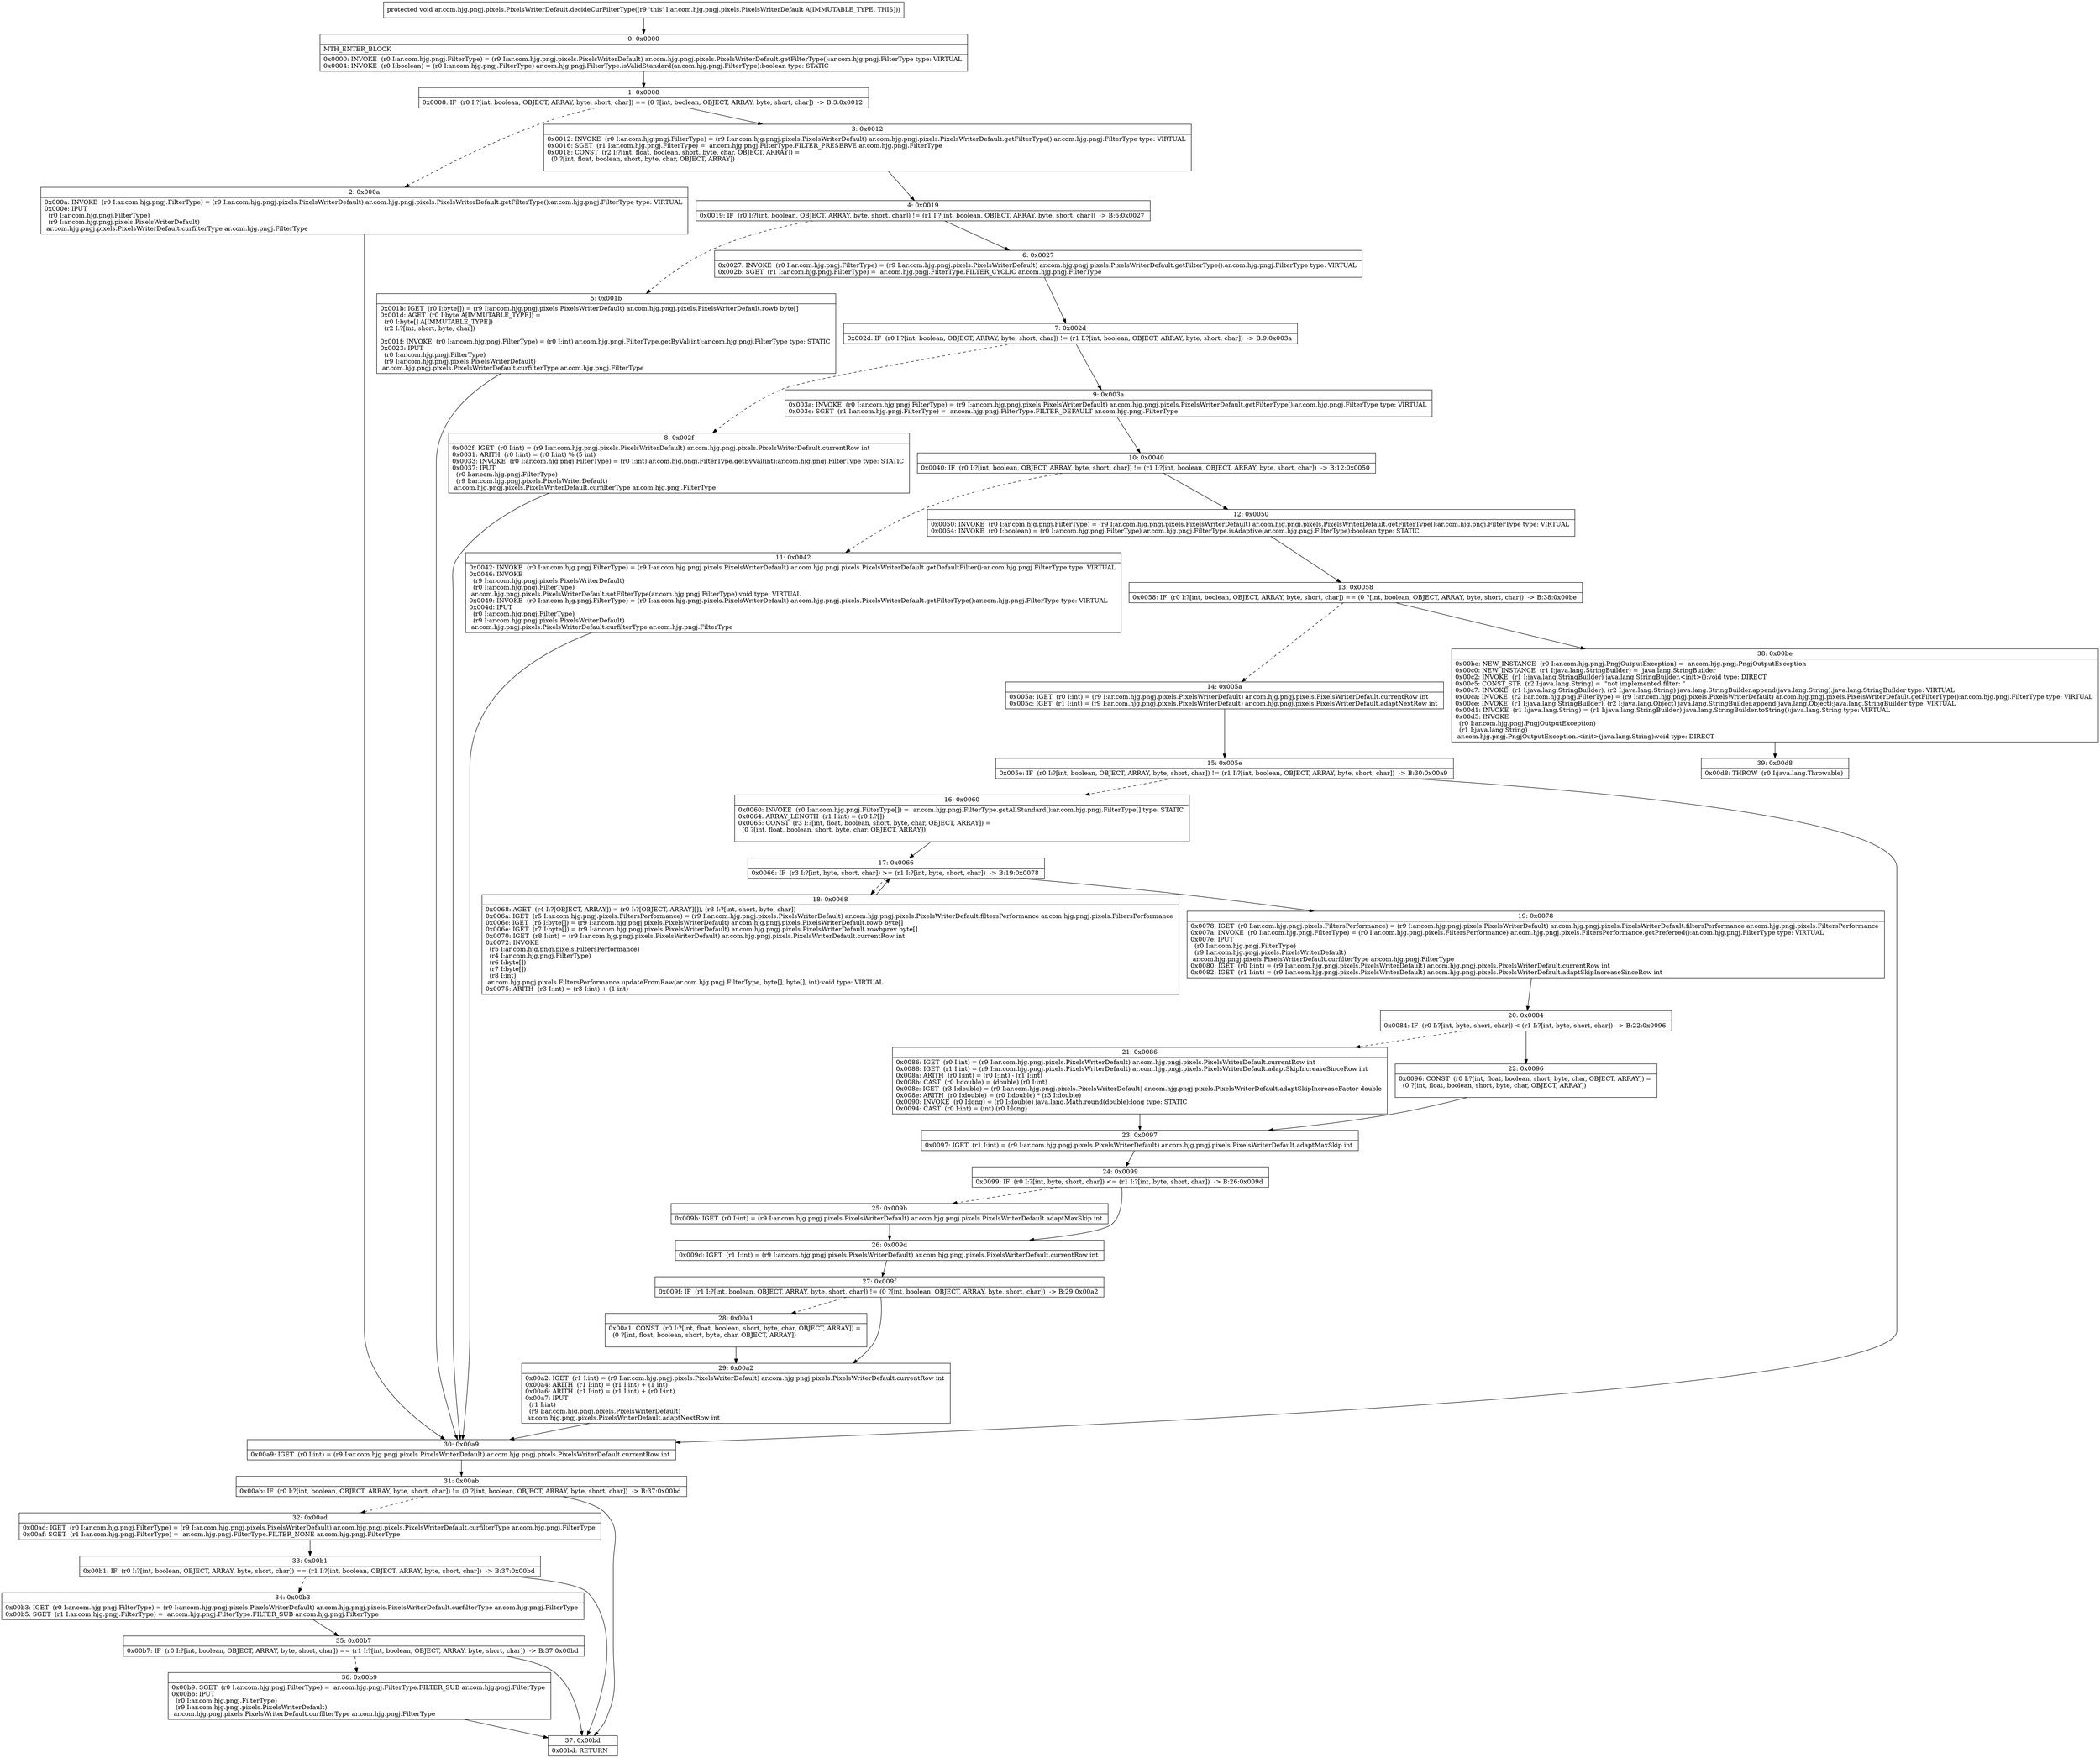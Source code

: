 digraph "CFG forar.com.hjg.pngj.pixels.PixelsWriterDefault.decideCurFilterType()V" {
Node_0 [shape=record,label="{0\:\ 0x0000|MTH_ENTER_BLOCK\l|0x0000: INVOKE  (r0 I:ar.com.hjg.pngj.FilterType) = (r9 I:ar.com.hjg.pngj.pixels.PixelsWriterDefault) ar.com.hjg.pngj.pixels.PixelsWriterDefault.getFilterType():ar.com.hjg.pngj.FilterType type: VIRTUAL \l0x0004: INVOKE  (r0 I:boolean) = (r0 I:ar.com.hjg.pngj.FilterType) ar.com.hjg.pngj.FilterType.isValidStandard(ar.com.hjg.pngj.FilterType):boolean type: STATIC \l}"];
Node_1 [shape=record,label="{1\:\ 0x0008|0x0008: IF  (r0 I:?[int, boolean, OBJECT, ARRAY, byte, short, char]) == (0 ?[int, boolean, OBJECT, ARRAY, byte, short, char])  \-\> B:3:0x0012 \l}"];
Node_2 [shape=record,label="{2\:\ 0x000a|0x000a: INVOKE  (r0 I:ar.com.hjg.pngj.FilterType) = (r9 I:ar.com.hjg.pngj.pixels.PixelsWriterDefault) ar.com.hjg.pngj.pixels.PixelsWriterDefault.getFilterType():ar.com.hjg.pngj.FilterType type: VIRTUAL \l0x000e: IPUT  \l  (r0 I:ar.com.hjg.pngj.FilterType)\l  (r9 I:ar.com.hjg.pngj.pixels.PixelsWriterDefault)\l ar.com.hjg.pngj.pixels.PixelsWriterDefault.curfilterType ar.com.hjg.pngj.FilterType \l}"];
Node_3 [shape=record,label="{3\:\ 0x0012|0x0012: INVOKE  (r0 I:ar.com.hjg.pngj.FilterType) = (r9 I:ar.com.hjg.pngj.pixels.PixelsWriterDefault) ar.com.hjg.pngj.pixels.PixelsWriterDefault.getFilterType():ar.com.hjg.pngj.FilterType type: VIRTUAL \l0x0016: SGET  (r1 I:ar.com.hjg.pngj.FilterType) =  ar.com.hjg.pngj.FilterType.FILTER_PRESERVE ar.com.hjg.pngj.FilterType \l0x0018: CONST  (r2 I:?[int, float, boolean, short, byte, char, OBJECT, ARRAY]) = \l  (0 ?[int, float, boolean, short, byte, char, OBJECT, ARRAY])\l \l}"];
Node_4 [shape=record,label="{4\:\ 0x0019|0x0019: IF  (r0 I:?[int, boolean, OBJECT, ARRAY, byte, short, char]) != (r1 I:?[int, boolean, OBJECT, ARRAY, byte, short, char])  \-\> B:6:0x0027 \l}"];
Node_5 [shape=record,label="{5\:\ 0x001b|0x001b: IGET  (r0 I:byte[]) = (r9 I:ar.com.hjg.pngj.pixels.PixelsWriterDefault) ar.com.hjg.pngj.pixels.PixelsWriterDefault.rowb byte[] \l0x001d: AGET  (r0 I:byte A[IMMUTABLE_TYPE]) = \l  (r0 I:byte[] A[IMMUTABLE_TYPE])\l  (r2 I:?[int, short, byte, char])\l \l0x001f: INVOKE  (r0 I:ar.com.hjg.pngj.FilterType) = (r0 I:int) ar.com.hjg.pngj.FilterType.getByVal(int):ar.com.hjg.pngj.FilterType type: STATIC \l0x0023: IPUT  \l  (r0 I:ar.com.hjg.pngj.FilterType)\l  (r9 I:ar.com.hjg.pngj.pixels.PixelsWriterDefault)\l ar.com.hjg.pngj.pixels.PixelsWriterDefault.curfilterType ar.com.hjg.pngj.FilterType \l}"];
Node_6 [shape=record,label="{6\:\ 0x0027|0x0027: INVOKE  (r0 I:ar.com.hjg.pngj.FilterType) = (r9 I:ar.com.hjg.pngj.pixels.PixelsWriterDefault) ar.com.hjg.pngj.pixels.PixelsWriterDefault.getFilterType():ar.com.hjg.pngj.FilterType type: VIRTUAL \l0x002b: SGET  (r1 I:ar.com.hjg.pngj.FilterType) =  ar.com.hjg.pngj.FilterType.FILTER_CYCLIC ar.com.hjg.pngj.FilterType \l}"];
Node_7 [shape=record,label="{7\:\ 0x002d|0x002d: IF  (r0 I:?[int, boolean, OBJECT, ARRAY, byte, short, char]) != (r1 I:?[int, boolean, OBJECT, ARRAY, byte, short, char])  \-\> B:9:0x003a \l}"];
Node_8 [shape=record,label="{8\:\ 0x002f|0x002f: IGET  (r0 I:int) = (r9 I:ar.com.hjg.pngj.pixels.PixelsWriterDefault) ar.com.hjg.pngj.pixels.PixelsWriterDefault.currentRow int \l0x0031: ARITH  (r0 I:int) = (r0 I:int) % (5 int) \l0x0033: INVOKE  (r0 I:ar.com.hjg.pngj.FilterType) = (r0 I:int) ar.com.hjg.pngj.FilterType.getByVal(int):ar.com.hjg.pngj.FilterType type: STATIC \l0x0037: IPUT  \l  (r0 I:ar.com.hjg.pngj.FilterType)\l  (r9 I:ar.com.hjg.pngj.pixels.PixelsWriterDefault)\l ar.com.hjg.pngj.pixels.PixelsWriterDefault.curfilterType ar.com.hjg.pngj.FilterType \l}"];
Node_9 [shape=record,label="{9\:\ 0x003a|0x003a: INVOKE  (r0 I:ar.com.hjg.pngj.FilterType) = (r9 I:ar.com.hjg.pngj.pixels.PixelsWriterDefault) ar.com.hjg.pngj.pixels.PixelsWriterDefault.getFilterType():ar.com.hjg.pngj.FilterType type: VIRTUAL \l0x003e: SGET  (r1 I:ar.com.hjg.pngj.FilterType) =  ar.com.hjg.pngj.FilterType.FILTER_DEFAULT ar.com.hjg.pngj.FilterType \l}"];
Node_10 [shape=record,label="{10\:\ 0x0040|0x0040: IF  (r0 I:?[int, boolean, OBJECT, ARRAY, byte, short, char]) != (r1 I:?[int, boolean, OBJECT, ARRAY, byte, short, char])  \-\> B:12:0x0050 \l}"];
Node_11 [shape=record,label="{11\:\ 0x0042|0x0042: INVOKE  (r0 I:ar.com.hjg.pngj.FilterType) = (r9 I:ar.com.hjg.pngj.pixels.PixelsWriterDefault) ar.com.hjg.pngj.pixels.PixelsWriterDefault.getDefaultFilter():ar.com.hjg.pngj.FilterType type: VIRTUAL \l0x0046: INVOKE  \l  (r9 I:ar.com.hjg.pngj.pixels.PixelsWriterDefault)\l  (r0 I:ar.com.hjg.pngj.FilterType)\l ar.com.hjg.pngj.pixels.PixelsWriterDefault.setFilterType(ar.com.hjg.pngj.FilterType):void type: VIRTUAL \l0x0049: INVOKE  (r0 I:ar.com.hjg.pngj.FilterType) = (r9 I:ar.com.hjg.pngj.pixels.PixelsWriterDefault) ar.com.hjg.pngj.pixels.PixelsWriterDefault.getFilterType():ar.com.hjg.pngj.FilterType type: VIRTUAL \l0x004d: IPUT  \l  (r0 I:ar.com.hjg.pngj.FilterType)\l  (r9 I:ar.com.hjg.pngj.pixels.PixelsWriterDefault)\l ar.com.hjg.pngj.pixels.PixelsWriterDefault.curfilterType ar.com.hjg.pngj.FilterType \l}"];
Node_12 [shape=record,label="{12\:\ 0x0050|0x0050: INVOKE  (r0 I:ar.com.hjg.pngj.FilterType) = (r9 I:ar.com.hjg.pngj.pixels.PixelsWriterDefault) ar.com.hjg.pngj.pixels.PixelsWriterDefault.getFilterType():ar.com.hjg.pngj.FilterType type: VIRTUAL \l0x0054: INVOKE  (r0 I:boolean) = (r0 I:ar.com.hjg.pngj.FilterType) ar.com.hjg.pngj.FilterType.isAdaptive(ar.com.hjg.pngj.FilterType):boolean type: STATIC \l}"];
Node_13 [shape=record,label="{13\:\ 0x0058|0x0058: IF  (r0 I:?[int, boolean, OBJECT, ARRAY, byte, short, char]) == (0 ?[int, boolean, OBJECT, ARRAY, byte, short, char])  \-\> B:38:0x00be \l}"];
Node_14 [shape=record,label="{14\:\ 0x005a|0x005a: IGET  (r0 I:int) = (r9 I:ar.com.hjg.pngj.pixels.PixelsWriterDefault) ar.com.hjg.pngj.pixels.PixelsWriterDefault.currentRow int \l0x005c: IGET  (r1 I:int) = (r9 I:ar.com.hjg.pngj.pixels.PixelsWriterDefault) ar.com.hjg.pngj.pixels.PixelsWriterDefault.adaptNextRow int \l}"];
Node_15 [shape=record,label="{15\:\ 0x005e|0x005e: IF  (r0 I:?[int, boolean, OBJECT, ARRAY, byte, short, char]) != (r1 I:?[int, boolean, OBJECT, ARRAY, byte, short, char])  \-\> B:30:0x00a9 \l}"];
Node_16 [shape=record,label="{16\:\ 0x0060|0x0060: INVOKE  (r0 I:ar.com.hjg.pngj.FilterType[]) =  ar.com.hjg.pngj.FilterType.getAllStandard():ar.com.hjg.pngj.FilterType[] type: STATIC \l0x0064: ARRAY_LENGTH  (r1 I:int) = (r0 I:?[]) \l0x0065: CONST  (r3 I:?[int, float, boolean, short, byte, char, OBJECT, ARRAY]) = \l  (0 ?[int, float, boolean, short, byte, char, OBJECT, ARRAY])\l \l}"];
Node_17 [shape=record,label="{17\:\ 0x0066|0x0066: IF  (r3 I:?[int, byte, short, char]) \>= (r1 I:?[int, byte, short, char])  \-\> B:19:0x0078 \l}"];
Node_18 [shape=record,label="{18\:\ 0x0068|0x0068: AGET  (r4 I:?[OBJECT, ARRAY]) = (r0 I:?[OBJECT, ARRAY][]), (r3 I:?[int, short, byte, char]) \l0x006a: IGET  (r5 I:ar.com.hjg.pngj.pixels.FiltersPerformance) = (r9 I:ar.com.hjg.pngj.pixels.PixelsWriterDefault) ar.com.hjg.pngj.pixels.PixelsWriterDefault.filtersPerformance ar.com.hjg.pngj.pixels.FiltersPerformance \l0x006c: IGET  (r6 I:byte[]) = (r9 I:ar.com.hjg.pngj.pixels.PixelsWriterDefault) ar.com.hjg.pngj.pixels.PixelsWriterDefault.rowb byte[] \l0x006e: IGET  (r7 I:byte[]) = (r9 I:ar.com.hjg.pngj.pixels.PixelsWriterDefault) ar.com.hjg.pngj.pixels.PixelsWriterDefault.rowbprev byte[] \l0x0070: IGET  (r8 I:int) = (r9 I:ar.com.hjg.pngj.pixels.PixelsWriterDefault) ar.com.hjg.pngj.pixels.PixelsWriterDefault.currentRow int \l0x0072: INVOKE  \l  (r5 I:ar.com.hjg.pngj.pixels.FiltersPerformance)\l  (r4 I:ar.com.hjg.pngj.FilterType)\l  (r6 I:byte[])\l  (r7 I:byte[])\l  (r8 I:int)\l ar.com.hjg.pngj.pixels.FiltersPerformance.updateFromRaw(ar.com.hjg.pngj.FilterType, byte[], byte[], int):void type: VIRTUAL \l0x0075: ARITH  (r3 I:int) = (r3 I:int) + (1 int) \l}"];
Node_19 [shape=record,label="{19\:\ 0x0078|0x0078: IGET  (r0 I:ar.com.hjg.pngj.pixels.FiltersPerformance) = (r9 I:ar.com.hjg.pngj.pixels.PixelsWriterDefault) ar.com.hjg.pngj.pixels.PixelsWriterDefault.filtersPerformance ar.com.hjg.pngj.pixels.FiltersPerformance \l0x007a: INVOKE  (r0 I:ar.com.hjg.pngj.FilterType) = (r0 I:ar.com.hjg.pngj.pixels.FiltersPerformance) ar.com.hjg.pngj.pixels.FiltersPerformance.getPreferred():ar.com.hjg.pngj.FilterType type: VIRTUAL \l0x007e: IPUT  \l  (r0 I:ar.com.hjg.pngj.FilterType)\l  (r9 I:ar.com.hjg.pngj.pixels.PixelsWriterDefault)\l ar.com.hjg.pngj.pixels.PixelsWriterDefault.curfilterType ar.com.hjg.pngj.FilterType \l0x0080: IGET  (r0 I:int) = (r9 I:ar.com.hjg.pngj.pixels.PixelsWriterDefault) ar.com.hjg.pngj.pixels.PixelsWriterDefault.currentRow int \l0x0082: IGET  (r1 I:int) = (r9 I:ar.com.hjg.pngj.pixels.PixelsWriterDefault) ar.com.hjg.pngj.pixels.PixelsWriterDefault.adaptSkipIncreaseSinceRow int \l}"];
Node_20 [shape=record,label="{20\:\ 0x0084|0x0084: IF  (r0 I:?[int, byte, short, char]) \< (r1 I:?[int, byte, short, char])  \-\> B:22:0x0096 \l}"];
Node_21 [shape=record,label="{21\:\ 0x0086|0x0086: IGET  (r0 I:int) = (r9 I:ar.com.hjg.pngj.pixels.PixelsWriterDefault) ar.com.hjg.pngj.pixels.PixelsWriterDefault.currentRow int \l0x0088: IGET  (r1 I:int) = (r9 I:ar.com.hjg.pngj.pixels.PixelsWriterDefault) ar.com.hjg.pngj.pixels.PixelsWriterDefault.adaptSkipIncreaseSinceRow int \l0x008a: ARITH  (r0 I:int) = (r0 I:int) \- (r1 I:int) \l0x008b: CAST  (r0 I:double) = (double) (r0 I:int) \l0x008c: IGET  (r3 I:double) = (r9 I:ar.com.hjg.pngj.pixels.PixelsWriterDefault) ar.com.hjg.pngj.pixels.PixelsWriterDefault.adaptSkipIncreaseFactor double \l0x008e: ARITH  (r0 I:double) = (r0 I:double) * (r3 I:double) \l0x0090: INVOKE  (r0 I:long) = (r0 I:double) java.lang.Math.round(double):long type: STATIC \l0x0094: CAST  (r0 I:int) = (int) (r0 I:long) \l}"];
Node_22 [shape=record,label="{22\:\ 0x0096|0x0096: CONST  (r0 I:?[int, float, boolean, short, byte, char, OBJECT, ARRAY]) = \l  (0 ?[int, float, boolean, short, byte, char, OBJECT, ARRAY])\l \l}"];
Node_23 [shape=record,label="{23\:\ 0x0097|0x0097: IGET  (r1 I:int) = (r9 I:ar.com.hjg.pngj.pixels.PixelsWriterDefault) ar.com.hjg.pngj.pixels.PixelsWriterDefault.adaptMaxSkip int \l}"];
Node_24 [shape=record,label="{24\:\ 0x0099|0x0099: IF  (r0 I:?[int, byte, short, char]) \<= (r1 I:?[int, byte, short, char])  \-\> B:26:0x009d \l}"];
Node_25 [shape=record,label="{25\:\ 0x009b|0x009b: IGET  (r0 I:int) = (r9 I:ar.com.hjg.pngj.pixels.PixelsWriterDefault) ar.com.hjg.pngj.pixels.PixelsWriterDefault.adaptMaxSkip int \l}"];
Node_26 [shape=record,label="{26\:\ 0x009d|0x009d: IGET  (r1 I:int) = (r9 I:ar.com.hjg.pngj.pixels.PixelsWriterDefault) ar.com.hjg.pngj.pixels.PixelsWriterDefault.currentRow int \l}"];
Node_27 [shape=record,label="{27\:\ 0x009f|0x009f: IF  (r1 I:?[int, boolean, OBJECT, ARRAY, byte, short, char]) != (0 ?[int, boolean, OBJECT, ARRAY, byte, short, char])  \-\> B:29:0x00a2 \l}"];
Node_28 [shape=record,label="{28\:\ 0x00a1|0x00a1: CONST  (r0 I:?[int, float, boolean, short, byte, char, OBJECT, ARRAY]) = \l  (0 ?[int, float, boolean, short, byte, char, OBJECT, ARRAY])\l \l}"];
Node_29 [shape=record,label="{29\:\ 0x00a2|0x00a2: IGET  (r1 I:int) = (r9 I:ar.com.hjg.pngj.pixels.PixelsWriterDefault) ar.com.hjg.pngj.pixels.PixelsWriterDefault.currentRow int \l0x00a4: ARITH  (r1 I:int) = (r1 I:int) + (1 int) \l0x00a6: ARITH  (r1 I:int) = (r1 I:int) + (r0 I:int) \l0x00a7: IPUT  \l  (r1 I:int)\l  (r9 I:ar.com.hjg.pngj.pixels.PixelsWriterDefault)\l ar.com.hjg.pngj.pixels.PixelsWriterDefault.adaptNextRow int \l}"];
Node_30 [shape=record,label="{30\:\ 0x00a9|0x00a9: IGET  (r0 I:int) = (r9 I:ar.com.hjg.pngj.pixels.PixelsWriterDefault) ar.com.hjg.pngj.pixels.PixelsWriterDefault.currentRow int \l}"];
Node_31 [shape=record,label="{31\:\ 0x00ab|0x00ab: IF  (r0 I:?[int, boolean, OBJECT, ARRAY, byte, short, char]) != (0 ?[int, boolean, OBJECT, ARRAY, byte, short, char])  \-\> B:37:0x00bd \l}"];
Node_32 [shape=record,label="{32\:\ 0x00ad|0x00ad: IGET  (r0 I:ar.com.hjg.pngj.FilterType) = (r9 I:ar.com.hjg.pngj.pixels.PixelsWriterDefault) ar.com.hjg.pngj.pixels.PixelsWriterDefault.curfilterType ar.com.hjg.pngj.FilterType \l0x00af: SGET  (r1 I:ar.com.hjg.pngj.FilterType) =  ar.com.hjg.pngj.FilterType.FILTER_NONE ar.com.hjg.pngj.FilterType \l}"];
Node_33 [shape=record,label="{33\:\ 0x00b1|0x00b1: IF  (r0 I:?[int, boolean, OBJECT, ARRAY, byte, short, char]) == (r1 I:?[int, boolean, OBJECT, ARRAY, byte, short, char])  \-\> B:37:0x00bd \l}"];
Node_34 [shape=record,label="{34\:\ 0x00b3|0x00b3: IGET  (r0 I:ar.com.hjg.pngj.FilterType) = (r9 I:ar.com.hjg.pngj.pixels.PixelsWriterDefault) ar.com.hjg.pngj.pixels.PixelsWriterDefault.curfilterType ar.com.hjg.pngj.FilterType \l0x00b5: SGET  (r1 I:ar.com.hjg.pngj.FilterType) =  ar.com.hjg.pngj.FilterType.FILTER_SUB ar.com.hjg.pngj.FilterType \l}"];
Node_35 [shape=record,label="{35\:\ 0x00b7|0x00b7: IF  (r0 I:?[int, boolean, OBJECT, ARRAY, byte, short, char]) == (r1 I:?[int, boolean, OBJECT, ARRAY, byte, short, char])  \-\> B:37:0x00bd \l}"];
Node_36 [shape=record,label="{36\:\ 0x00b9|0x00b9: SGET  (r0 I:ar.com.hjg.pngj.FilterType) =  ar.com.hjg.pngj.FilterType.FILTER_SUB ar.com.hjg.pngj.FilterType \l0x00bb: IPUT  \l  (r0 I:ar.com.hjg.pngj.FilterType)\l  (r9 I:ar.com.hjg.pngj.pixels.PixelsWriterDefault)\l ar.com.hjg.pngj.pixels.PixelsWriterDefault.curfilterType ar.com.hjg.pngj.FilterType \l}"];
Node_37 [shape=record,label="{37\:\ 0x00bd|0x00bd: RETURN   \l}"];
Node_38 [shape=record,label="{38\:\ 0x00be|0x00be: NEW_INSTANCE  (r0 I:ar.com.hjg.pngj.PngjOutputException) =  ar.com.hjg.pngj.PngjOutputException \l0x00c0: NEW_INSTANCE  (r1 I:java.lang.StringBuilder) =  java.lang.StringBuilder \l0x00c2: INVOKE  (r1 I:java.lang.StringBuilder) java.lang.StringBuilder.\<init\>():void type: DIRECT \l0x00c5: CONST_STR  (r2 I:java.lang.String) =  \"not implemented filter: \" \l0x00c7: INVOKE  (r1 I:java.lang.StringBuilder), (r2 I:java.lang.String) java.lang.StringBuilder.append(java.lang.String):java.lang.StringBuilder type: VIRTUAL \l0x00ca: INVOKE  (r2 I:ar.com.hjg.pngj.FilterType) = (r9 I:ar.com.hjg.pngj.pixels.PixelsWriterDefault) ar.com.hjg.pngj.pixels.PixelsWriterDefault.getFilterType():ar.com.hjg.pngj.FilterType type: VIRTUAL \l0x00ce: INVOKE  (r1 I:java.lang.StringBuilder), (r2 I:java.lang.Object) java.lang.StringBuilder.append(java.lang.Object):java.lang.StringBuilder type: VIRTUAL \l0x00d1: INVOKE  (r1 I:java.lang.String) = (r1 I:java.lang.StringBuilder) java.lang.StringBuilder.toString():java.lang.String type: VIRTUAL \l0x00d5: INVOKE  \l  (r0 I:ar.com.hjg.pngj.PngjOutputException)\l  (r1 I:java.lang.String)\l ar.com.hjg.pngj.PngjOutputException.\<init\>(java.lang.String):void type: DIRECT \l}"];
Node_39 [shape=record,label="{39\:\ 0x00d8|0x00d8: THROW  (r0 I:java.lang.Throwable) \l}"];
MethodNode[shape=record,label="{protected void ar.com.hjg.pngj.pixels.PixelsWriterDefault.decideCurFilterType((r9 'this' I:ar.com.hjg.pngj.pixels.PixelsWriterDefault A[IMMUTABLE_TYPE, THIS])) }"];
MethodNode -> Node_0;
Node_0 -> Node_1;
Node_1 -> Node_2[style=dashed];
Node_1 -> Node_3;
Node_2 -> Node_30;
Node_3 -> Node_4;
Node_4 -> Node_5[style=dashed];
Node_4 -> Node_6;
Node_5 -> Node_30;
Node_6 -> Node_7;
Node_7 -> Node_8[style=dashed];
Node_7 -> Node_9;
Node_8 -> Node_30;
Node_9 -> Node_10;
Node_10 -> Node_11[style=dashed];
Node_10 -> Node_12;
Node_11 -> Node_30;
Node_12 -> Node_13;
Node_13 -> Node_14[style=dashed];
Node_13 -> Node_38;
Node_14 -> Node_15;
Node_15 -> Node_16[style=dashed];
Node_15 -> Node_30;
Node_16 -> Node_17;
Node_17 -> Node_18[style=dashed];
Node_17 -> Node_19;
Node_18 -> Node_17;
Node_19 -> Node_20;
Node_20 -> Node_21[style=dashed];
Node_20 -> Node_22;
Node_21 -> Node_23;
Node_22 -> Node_23;
Node_23 -> Node_24;
Node_24 -> Node_25[style=dashed];
Node_24 -> Node_26;
Node_25 -> Node_26;
Node_26 -> Node_27;
Node_27 -> Node_28[style=dashed];
Node_27 -> Node_29;
Node_28 -> Node_29;
Node_29 -> Node_30;
Node_30 -> Node_31;
Node_31 -> Node_32[style=dashed];
Node_31 -> Node_37;
Node_32 -> Node_33;
Node_33 -> Node_34[style=dashed];
Node_33 -> Node_37;
Node_34 -> Node_35;
Node_35 -> Node_36[style=dashed];
Node_35 -> Node_37;
Node_36 -> Node_37;
Node_38 -> Node_39;
}

